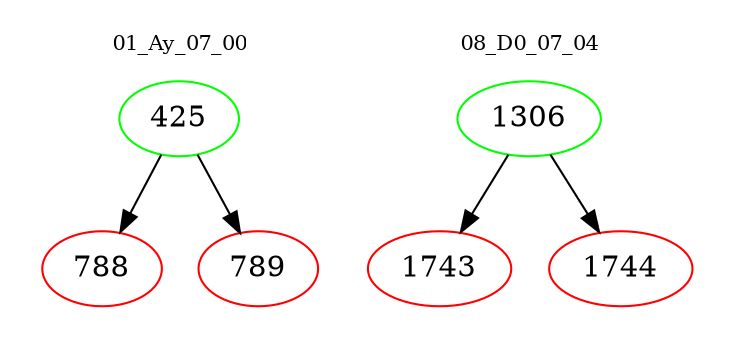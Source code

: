 digraph{
subgraph cluster_0 {
color = white
label = "01_Ay_07_00";
fontsize=10;
T0_425 [label="425", color="green"]
T0_425 -> T0_788 [color="black"]
T0_788 [label="788", color="red"]
T0_425 -> T0_789 [color="black"]
T0_789 [label="789", color="red"]
}
subgraph cluster_1 {
color = white
label = "08_D0_07_04";
fontsize=10;
T1_1306 [label="1306", color="green"]
T1_1306 -> T1_1743 [color="black"]
T1_1743 [label="1743", color="red"]
T1_1306 -> T1_1744 [color="black"]
T1_1744 [label="1744", color="red"]
}
}
